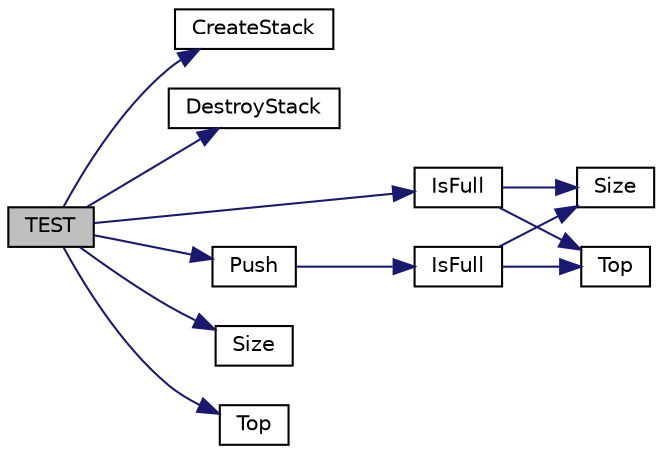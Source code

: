 digraph "TEST"
{
 // INTERACTIVE_SVG=YES
  edge [fontname="Helvetica",fontsize="10",labelfontname="Helvetica",labelfontsize="10"];
  node [fontname="Helvetica",fontsize="10",shape=record];
  rankdir="LR";
  Node60 [label="TEST",height=0.2,width=0.4,color="black", fillcolor="grey75", style="filled", fontcolor="black"];
  Node60 -> Node61 [color="midnightblue",fontsize="10",style="solid",fontname="Helvetica"];
  Node61 [label="CreateStack",height=0.2,width=0.4,color="black", fillcolor="white", style="filled",URL="$d5/d3e/_nlinhas_8h.html#ab6739548cea1cc9c9a66ac36cad97277"];
  Node60 -> Node62 [color="midnightblue",fontsize="10",style="solid",fontname="Helvetica"];
  Node62 [label="DestroyStack",height=0.2,width=0.4,color="black", fillcolor="white", style="filled",URL="$d5/d3e/_nlinhas_8h.html#aa81d697dcb1cf8b70ed83c1054a926b2"];
  Node60 -> Node63 [color="midnightblue",fontsize="10",style="solid",fontname="Helvetica"];
  Node63 [label="IsFull",height=0.2,width=0.4,color="black", fillcolor="white", style="filled",URL="$d5/d3e/_nlinhas_8h.html#a644daad98ec1f4e4c67d54cdbb2cfb8a"];
  Node63 -> Node64 [color="midnightblue",fontsize="10",style="solid",fontname="Helvetica"];
  Node64 [label="Size",height=0.2,width=0.4,color="black", fillcolor="white", style="filled",URL="$db/d38/_nlinhas_8c.html#aed7db08f44e9df22b92d90f6bd471589"];
  Node63 -> Node65 [color="midnightblue",fontsize="10",style="solid",fontname="Helvetica"];
  Node65 [label="Top",height=0.2,width=0.4,color="black", fillcolor="white", style="filled",URL="$db/d38/_nlinhas_8c.html#a6a154032624b6573f0fa1a2125616ebb"];
  Node60 -> Node66 [color="midnightblue",fontsize="10",style="solid",fontname="Helvetica"];
  Node66 [label="Push",height=0.2,width=0.4,color="black", fillcolor="white", style="filled",URL="$d5/d3e/_nlinhas_8h.html#a44d7ad59ea762c39a4db1cb3aec104b1"];
  Node66 -> Node67 [color="midnightblue",fontsize="10",style="solid",fontname="Helvetica"];
  Node67 [label="IsFull",height=0.2,width=0.4,color="black", fillcolor="white", style="filled",URL="$db/d38/_nlinhas_8c.html#a644daad98ec1f4e4c67d54cdbb2cfb8a"];
  Node67 -> Node64 [color="midnightblue",fontsize="10",style="solid",fontname="Helvetica"];
  Node67 -> Node65 [color="midnightblue",fontsize="10",style="solid",fontname="Helvetica"];
  Node60 -> Node68 [color="midnightblue",fontsize="10",style="solid",fontname="Helvetica"];
  Node68 [label="Size",height=0.2,width=0.4,color="black", fillcolor="white", style="filled",URL="$d5/d3e/_nlinhas_8h.html#aed7db08f44e9df22b92d90f6bd471589"];
  Node60 -> Node69 [color="midnightblue",fontsize="10",style="solid",fontname="Helvetica"];
  Node69 [label="Top",height=0.2,width=0.4,color="black", fillcolor="white", style="filled",URL="$d5/d3e/_nlinhas_8h.html#a6a154032624b6573f0fa1a2125616ebb"];
}
